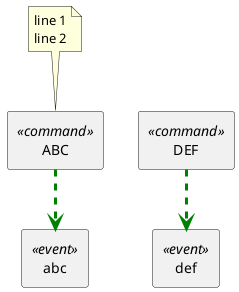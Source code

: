 @startuml
skinparam componentStyle rectangle
skinparam rectangle {
	backgroundColor<<event>> Orange
	backgroundColor<<command>> LightBlue
	backgroundColor<<external>> Pink
	backgroundColor<<document>> Green
	backgroundColor<<invariant>> Yellow
}
component C0 <<command>> [
ABC
]
note top of C0
line 1
line 2
end note
component C3 <<event>> [
abc
]
C0 .[#green,thickness=3].> C3
component C4 <<command>> [
DEF
]
C0 -[hidden]right-> C4
component C5 <<event>> [
def
]
C4 .[#green,thickness=3].> C5
@enduml
